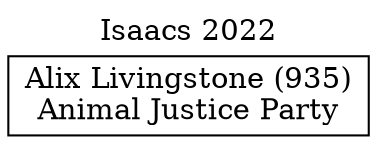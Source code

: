 // House preference flow
digraph "Alix Livingstone (935)_Isaacs_2022" {
	graph [label="Isaacs 2022" labelloc=t mclimit=10]
	node [shape=box]
	"Alix Livingstone (935)" [label="Alix Livingstone (935)
Animal Justice Party"]
}
